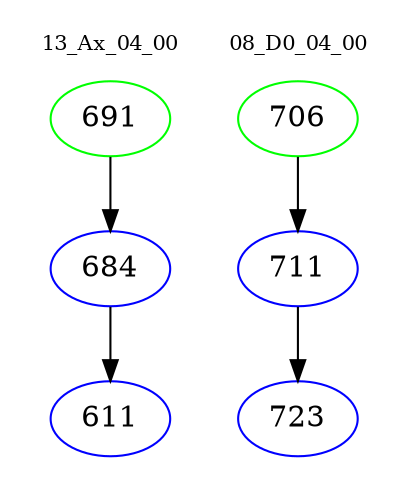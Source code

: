 digraph{
subgraph cluster_0 {
color = white
label = "13_Ax_04_00";
fontsize=10;
T0_691 [label="691", color="green"]
T0_691 -> T0_684 [color="black"]
T0_684 [label="684", color="blue"]
T0_684 -> T0_611 [color="black"]
T0_611 [label="611", color="blue"]
}
subgraph cluster_1 {
color = white
label = "08_D0_04_00";
fontsize=10;
T1_706 [label="706", color="green"]
T1_706 -> T1_711 [color="black"]
T1_711 [label="711", color="blue"]
T1_711 -> T1_723 [color="black"]
T1_723 [label="723", color="blue"]
}
}
